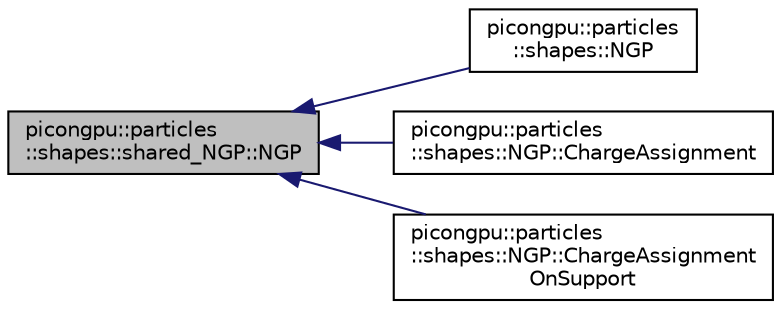digraph "picongpu::particles::shapes::shared_NGP::NGP"
{
 // LATEX_PDF_SIZE
  edge [fontname="Helvetica",fontsize="10",labelfontname="Helvetica",labelfontsize="10"];
  node [fontname="Helvetica",fontsize="10",shape=record];
  rankdir="LR";
  Node1 [label="picongpu::particles\l::shapes::shared_NGP::NGP",height=0.2,width=0.4,color="black", fillcolor="grey75", style="filled", fontcolor="black",tooltip=" "];
  Node1 -> Node2 [dir="back",color="midnightblue",fontsize="10",style="solid",fontname="Helvetica"];
  Node2 [label="picongpu::particles\l::shapes::NGP",height=0.2,width=0.4,color="black", fillcolor="white", style="filled",URL="$structpicongpu_1_1particles_1_1shapes_1_1_n_g_p.html",tooltip=" "];
  Node1 -> Node3 [dir="back",color="midnightblue",fontsize="10",style="solid",fontname="Helvetica"];
  Node3 [label="picongpu::particles\l::shapes::NGP::ChargeAssignment",height=0.2,width=0.4,color="black", fillcolor="white", style="filled",URL="$structpicongpu_1_1particles_1_1shapes_1_1_n_g_p_1_1_charge_assignment.html",tooltip=" "];
  Node1 -> Node4 [dir="back",color="midnightblue",fontsize="10",style="solid",fontname="Helvetica"];
  Node4 [label="picongpu::particles\l::shapes::NGP::ChargeAssignment\lOnSupport",height=0.2,width=0.4,color="black", fillcolor="white", style="filled",URL="$structpicongpu_1_1particles_1_1shapes_1_1_n_g_p_1_1_charge_assignment_on_support.html",tooltip=" "];
}
